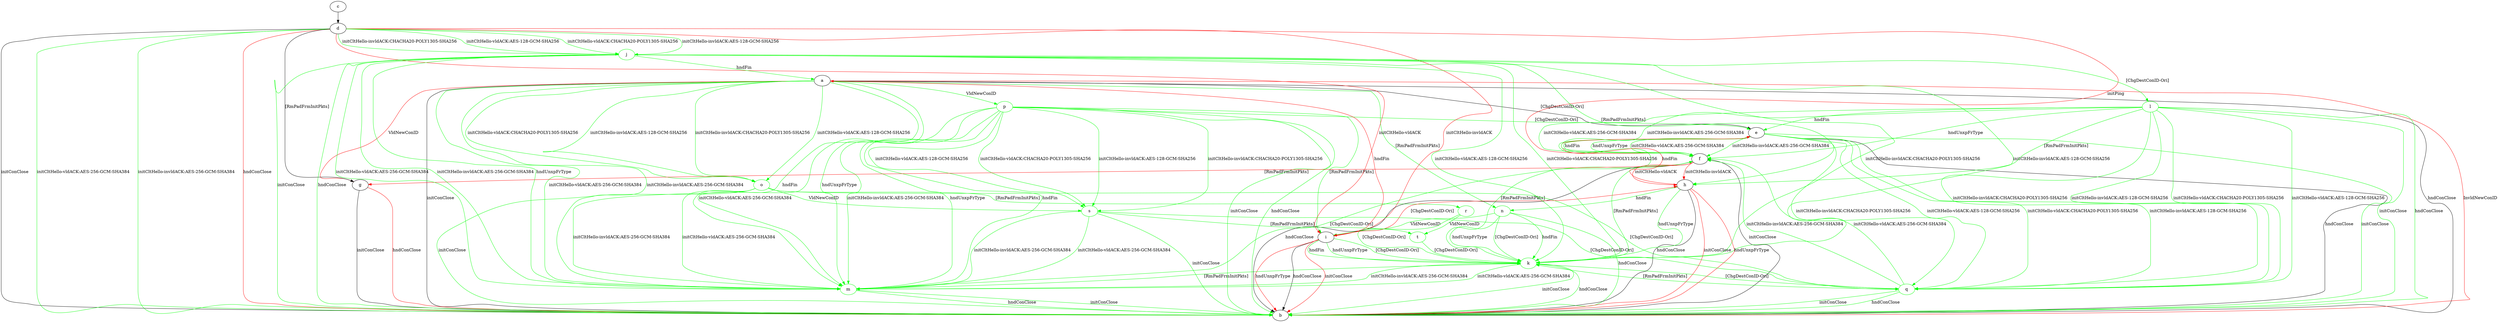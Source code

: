 digraph "" {
	a -> b	[key=0,
		label="initConClose "];
	a -> b	[key=1,
		label="hndConClose "];
	a -> b	[key=2,
		color=red,
		label="InvldNewConID "];
	a -> e	[key=0,
		label="[ChgDestConID-Ori] "];
	a -> g	[key=0,
		color=red,
		label="VldNewConID "];
	m	[color=green];
	a -> m	[key=0,
		color=green,
		label="initCltHello-vldACK:AES-256-GCM-SHA384 "];
	a -> m	[key=1,
		color=green,
		label="initCltHello-invldACK:AES-256-GCM-SHA384 "];
	a -> m	[key=2,
		color=green,
		label="hndFin "];
	a -> m	[key=3,
		color=green,
		label="hndUnxpFrType "];
	n	[color=green];
	a -> n	[key=0,
		color=green,
		label="[RmPadFrmInitPkts] "];
	o	[color=green];
	a -> o	[key=0,
		color=green,
		label="initCltHello-vldACK:AES-128-GCM-SHA256 "];
	a -> o	[key=1,
		color=green,
		label="initCltHello-vldACK:CHACHA20-POLY1305-SHA256 "];
	a -> o	[key=2,
		color=green,
		label="initCltHello-invldACK:AES-128-GCM-SHA256 "];
	a -> o	[key=3,
		color=green,
		label="initCltHello-invldACK:CHACHA20-POLY1305-SHA256 "];
	p	[color=green];
	a -> p	[key=0,
		color=green,
		label="VldNewConID "];
	c -> d	[key=0];
	d -> b	[key=0,
		label="initConClose "];
	d -> b	[key=1,
		color=green,
		label="initCltHello-vldACK:AES-256-GCM-SHA384 "];
	d -> b	[key=2,
		color=green,
		label="initCltHello-invldACK:AES-256-GCM-SHA384 "];
	d -> b	[key=3,
		color=red,
		label="hndConClose "];
	d -> f	[key=0,
		color=red,
		label="initPing "];
	d -> g	[key=0,
		label="[RmPadFrmInitPkts] "];
	d -> i	[key=0,
		color=red,
		label="initCltHello-vldACK "];
	d -> i	[key=1,
		color=red,
		label="initCltHello-invldACK "];
	j	[color=green];
	d -> j	[key=0,
		color=green,
		label="initCltHello-vldACK:AES-128-GCM-SHA256 "];
	d -> j	[key=1,
		color=green,
		label="initCltHello-vldACK:CHACHA20-POLY1305-SHA256 "];
	d -> j	[key=2,
		color=green,
		label="initCltHello-invldACK:AES-128-GCM-SHA256 "];
	d -> j	[key=3,
		color=green,
		label="initCltHello-invldACK:CHACHA20-POLY1305-SHA256 "];
	e -> b	[key=0,
		label="hndConClose "];
	e -> b	[key=1,
		color=green,
		label="initConClose "];
	e -> f	[key=0,
		color=green,
		label="initCltHello-vldACK:AES-256-GCM-SHA384 "];
	e -> f	[key=1,
		color=green,
		label="initCltHello-invldACK:AES-256-GCM-SHA384 "];
	e -> f	[key=2,
		color=green,
		label="hndFin "];
	e -> f	[key=3,
		color=green,
		label="hndUnxpFrType "];
	k	[color=green];
	e -> k	[key=0,
		color=green,
		label="[RmPadFrmInitPkts] "];
	q	[color=green];
	e -> q	[key=0,
		color=green,
		label="initCltHello-vldACK:AES-128-GCM-SHA256 "];
	e -> q	[key=1,
		color=green,
		label="initCltHello-vldACK:CHACHA20-POLY1305-SHA256 "];
	e -> q	[key=2,
		color=green,
		label="initCltHello-invldACK:AES-128-GCM-SHA256 "];
	e -> q	[key=3,
		color=green,
		label="initCltHello-invldACK:CHACHA20-POLY1305-SHA256 "];
	f -> b	[key=0,
		label="initConClose "];
	f -> b	[key=1,
		label="hndConClose "];
	f -> g	[key=0,
		color=red,
		label="[RmPadFrmInitPkts] "];
	f -> h	[key=0,
		color=red,
		label="initCltHello-vldACK "];
	f -> h	[key=1,
		color=red,
		label="initCltHello-invldACK "];
	f -> k	[key=0,
		color=green,
		label="[RmPadFrmInitPkts] "];
	g -> b	[key=0,
		label="initConClose "];
	g -> b	[key=1,
		color=red,
		label="hndConClose "];
	h -> b	[key=0,
		label="hndConClose "];
	h -> b	[key=1,
		color=red,
		label="initConClose "];
	h -> b	[key=2,
		color=red,
		label="hndUnxpFrType "];
	h -> e	[key=0,
		color=red,
		label="hndFin "];
	h -> k	[key=0,
		color=green,
		label="hndUnxpFrType "];
	h -> n	[key=0,
		color=green,
		label="hndFin "];
	i -> a	[key=0,
		color=red,
		label="hndFin "];
	i -> b	[key=0,
		label="hndConClose "];
	i -> b	[key=1,
		color=red,
		label="initConClose "];
	i -> b	[key=2,
		color=red,
		label="hndUnxpFrType "];
	i -> h	[key=0,
		color=red,
		label="[ChgDestConID-Ori] "];
	i -> k	[key=0,
		color=green,
		label="hndFin "];
	i -> k	[key=1,
		color=green,
		label="hndUnxpFrType "];
	i -> k	[key=2,
		color=green,
		label="[ChgDestConID-Ori] "];
	j -> a	[key=0,
		color=green,
		label="hndFin "];
	j -> b	[key=0,
		color=green,
		label="initConClose "];
	j -> b	[key=1,
		color=green,
		label="hndConClose "];
	j -> h	[key=0,
		color=green,
		label="[RmPadFrmInitPkts] "];
	j -> k	[key=0,
		color=green,
		label="initCltHello-vldACK:AES-128-GCM-SHA256 "];
	j -> k	[key=1,
		color=green,
		label="initCltHello-vldACK:CHACHA20-POLY1305-SHA256 "];
	j -> k	[key=2,
		color=green,
		label="initCltHello-invldACK:AES-128-GCM-SHA256 "];
	j -> k	[key=3,
		color=green,
		label="initCltHello-invldACK:CHACHA20-POLY1305-SHA256 "];
	l	[color=green];
	j -> l	[key=0,
		color=green,
		label="[ChgDestConID-Ori] "];
	j -> m	[key=0,
		color=green,
		label="initCltHello-vldACK:AES-256-GCM-SHA384 "];
	j -> m	[key=1,
		color=green,
		label="initCltHello-invldACK:AES-256-GCM-SHA384 "];
	j -> m	[key=2,
		color=green,
		label="hndUnxpFrType "];
	k -> b	[key=0,
		color=green,
		label="initConClose "];
	k -> b	[key=1,
		color=green,
		label="hndConClose "];
	k -> m	[key=0,
		color=green,
		label="initCltHello-vldACK:AES-256-GCM-SHA384 "];
	k -> m	[key=1,
		color=green,
		label="initCltHello-invldACK:AES-256-GCM-SHA384 "];
	k -> q	[key=0,
		color=green,
		label="[ChgDestConID-Ori] "];
	l -> b	[key=0,
		color=green,
		label="initConClose "];
	l -> b	[key=1,
		color=green,
		label="hndConClose "];
	l -> e	[key=0,
		color=green,
		label="hndFin "];
	l -> f	[key=0,
		color=green,
		label="initCltHello-vldACK:AES-256-GCM-SHA384 "];
	l -> f	[key=1,
		color=green,
		label="initCltHello-invldACK:AES-256-GCM-SHA384 "];
	l -> f	[key=2,
		color=green,
		label="hndUnxpFrType "];
	l -> h	[key=0,
		color=green,
		label="[RmPadFrmInitPkts] "];
	l -> q	[key=0,
		color=green,
		label="initCltHello-vldACK:AES-128-GCM-SHA256 "];
	l -> q	[key=1,
		color=green,
		label="initCltHello-vldACK:CHACHA20-POLY1305-SHA256 "];
	l -> q	[key=2,
		color=green,
		label="initCltHello-invldACK:AES-128-GCM-SHA256 "];
	l -> q	[key=3,
		color=green,
		label="initCltHello-invldACK:CHACHA20-POLY1305-SHA256 "];
	m -> b	[key=0,
		color=green,
		label="initConClose "];
	m -> b	[key=1,
		color=green,
		label="hndConClose "];
	m -> f	[key=0,
		color=green,
		label="[ChgDestConID-Ori] "];
	m -> k	[key=0,
		color=green,
		label="[RmPadFrmInitPkts] "];
	n -> b	[key=0,
		color=green,
		label="hndConClose "];
	n -> i	[key=0,
		color=green,
		label="VldNewConID "];
	n -> k	[key=0,
		color=green,
		label="hndFin "];
	n -> k	[key=1,
		color=green,
		label="hndUnxpFrType "];
	n -> k	[key=2,
		color=green,
		label="[ChgDestConID-Ori] "];
	o -> b	[key=0,
		color=green,
		label="initConClose "];
	o -> m	[key=0,
		color=green,
		label="initCltHello-vldACK:AES-256-GCM-SHA384 "];
	o -> m	[key=1,
		color=green,
		label="initCltHello-invldACK:AES-256-GCM-SHA384 "];
	o -> q	[key=0,
		color=green,
		label="[ChgDestConID-Ori] "];
	r	[color=green];
	o -> r	[key=0,
		color=green,
		label="[RmPadFrmInitPkts] "];
	s	[color=green];
	o -> s	[key=0,
		color=green,
		label="VldNewConID "];
	p -> b	[key=0,
		color=green,
		label="initConClose "];
	p -> b	[key=1,
		color=green,
		label="hndConClose "];
	p -> e	[key=0,
		color=green,
		label="[ChgDestConID-Ori] "];
	p -> i	[key=0,
		color=green,
		label="[RmPadFrmInitPkts] "];
	p -> m	[key=0,
		color=green,
		label="initCltHello-vldACK:AES-256-GCM-SHA384 "];
	p -> m	[key=1,
		color=green,
		label="initCltHello-invldACK:AES-256-GCM-SHA384 "];
	p -> m	[key=2,
		color=green,
		label="hndFin "];
	p -> m	[key=3,
		color=green,
		label="hndUnxpFrType "];
	p -> s	[key=0,
		color=green,
		label="initCltHello-vldACK:AES-128-GCM-SHA256 "];
	p -> s	[key=1,
		color=green,
		label="initCltHello-vldACK:CHACHA20-POLY1305-SHA256 "];
	p -> s	[key=2,
		color=green,
		label="initCltHello-invldACK:AES-128-GCM-SHA256 "];
	p -> s	[key=3,
		color=green,
		label="initCltHello-invldACK:CHACHA20-POLY1305-SHA256 "];
	q -> b	[key=0,
		color=green,
		label="initConClose "];
	q -> b	[key=1,
		color=green,
		label="hndConClose "];
	q -> f	[key=0,
		color=green,
		label="initCltHello-vldACK:AES-256-GCM-SHA384 "];
	q -> f	[key=1,
		color=green,
		label="initCltHello-invldACK:AES-256-GCM-SHA384 "];
	q -> k	[key=0,
		color=green,
		label="[RmPadFrmInitPkts] "];
	r -> k	[key=0,
		color=green,
		label="[ChgDestConID-Ori] "];
	t	[color=green];
	r -> t	[key=0,
		color=green,
		label="VldNewConID "];
	s -> b	[key=0,
		color=green,
		label="initConClose "];
	s -> m	[key=0,
		color=green,
		label="initCltHello-vldACK:AES-256-GCM-SHA384 "];
	s -> m	[key=1,
		color=green,
		label="initCltHello-invldACK:AES-256-GCM-SHA384 "];
	s -> q	[key=0,
		color=green,
		label="[ChgDestConID-Ori] "];
	s -> t	[key=0,
		color=green,
		label="[RmPadFrmInitPkts] "];
	t -> k	[key=0,
		color=green,
		label="[ChgDestConID-Ori] "];
}
